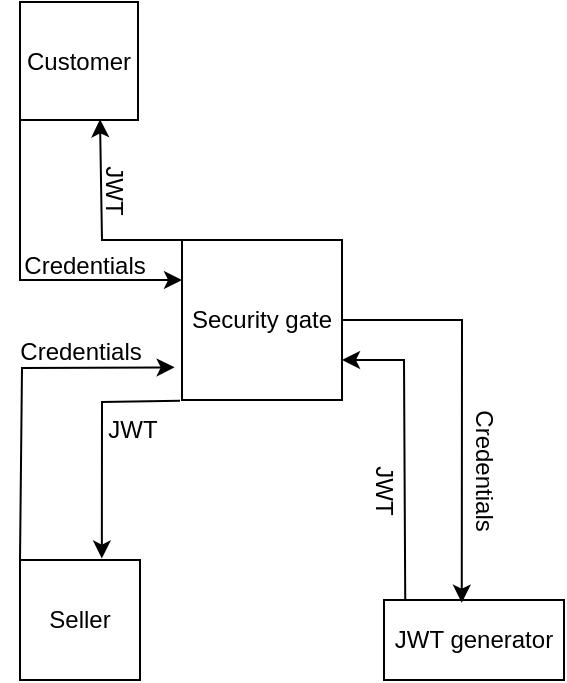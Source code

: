 <mxfile version="22.1.18" type="github">
  <diagram name="Page-1" id="cEQRYgmiVeUCH-sJrGeN">
    <mxGraphModel dx="1257" dy="723" grid="1" gridSize="10" guides="1" tooltips="1" connect="1" arrows="1" fold="1" page="1" pageScale="1" pageWidth="850" pageHeight="1100" background="none" math="0" shadow="0">
      <root>
        <mxCell id="0" />
        <mxCell id="1" parent="0" />
        <mxCell id="k5IAg9WQ2TLsaWOrdcvl-1" value="Customer" style="whiteSpace=wrap;html=1;aspect=fixed;" vertex="1" parent="1">
          <mxGeometry x="19" y="41" width="59" height="59" as="geometry" />
        </mxCell>
        <mxCell id="k5IAg9WQ2TLsaWOrdcvl-2" value="Seller" style="whiteSpace=wrap;html=1;aspect=fixed;" vertex="1" parent="1">
          <mxGeometry x="19" y="320" width="60" height="60" as="geometry" />
        </mxCell>
        <mxCell id="k5IAg9WQ2TLsaWOrdcvl-3" value="Security gate" style="whiteSpace=wrap;html=1;aspect=fixed;" vertex="1" parent="1">
          <mxGeometry x="100" y="160" width="80" height="80" as="geometry" />
        </mxCell>
        <mxCell id="k5IAg9WQ2TLsaWOrdcvl-8" value="JWT generator" style="rounded=0;whiteSpace=wrap;html=1;" vertex="1" parent="1">
          <mxGeometry x="201" y="340" width="90" height="40" as="geometry" />
        </mxCell>
        <mxCell id="k5IAg9WQ2TLsaWOrdcvl-9" value="" style="endArrow=classic;html=1;rounded=0;entryX=0.432;entryY=0.034;entryDx=0;entryDy=0;exitX=1;exitY=0.5;exitDx=0;exitDy=0;entryPerimeter=0;" edge="1" parent="1" source="k5IAg9WQ2TLsaWOrdcvl-3" target="k5IAg9WQ2TLsaWOrdcvl-8">
          <mxGeometry width="50" height="50" relative="1" as="geometry">
            <mxPoint x="184.01" y="216.55" as="sourcePoint" />
            <mxPoint x="191.1" y="340" as="targetPoint" />
            <Array as="points">
              <mxPoint x="240" y="200" />
            </Array>
          </mxGeometry>
        </mxCell>
        <mxCell id="k5IAg9WQ2TLsaWOrdcvl-10" value="" style="endArrow=classic;html=1;rounded=0;entryX=-0.046;entryY=0.796;entryDx=0;entryDy=0;entryPerimeter=0;" edge="1" parent="1" target="k5IAg9WQ2TLsaWOrdcvl-3">
          <mxGeometry width="50" height="50" relative="1" as="geometry">
            <mxPoint x="19" y="320" as="sourcePoint" />
            <mxPoint x="69" y="270" as="targetPoint" />
            <Array as="points">
              <mxPoint x="20" y="224" />
            </Array>
          </mxGeometry>
        </mxCell>
        <mxCell id="k5IAg9WQ2TLsaWOrdcvl-11" value="Credentials" style="text;html=1;align=center;verticalAlign=middle;resizable=0;points=[];autosize=1;strokeColor=none;fillColor=none;" vertex="1" parent="1">
          <mxGeometry x="9" y="201" width="80" height="30" as="geometry" />
        </mxCell>
        <mxCell id="k5IAg9WQ2TLsaWOrdcvl-12" value="" style="endArrow=classic;html=1;rounded=0;entryX=0.682;entryY=-0.012;entryDx=0;entryDy=0;entryPerimeter=0;exitX=0.98;exitY=0.011;exitDx=0;exitDy=0;exitPerimeter=0;" edge="1" parent="1" source="k5IAg9WQ2TLsaWOrdcvl-13" target="k5IAg9WQ2TLsaWOrdcvl-2">
          <mxGeometry width="50" height="50" relative="1" as="geometry">
            <mxPoint x="50" y="300" as="sourcePoint" />
            <mxPoint x="100" y="250" as="targetPoint" />
            <Array as="points">
              <mxPoint x="60" y="241" />
            </Array>
          </mxGeometry>
        </mxCell>
        <mxCell id="k5IAg9WQ2TLsaWOrdcvl-13" value="JWT" style="text;html=1;align=center;verticalAlign=middle;resizable=0;points=[];autosize=1;strokeColor=none;fillColor=none;" vertex="1" parent="1">
          <mxGeometry x="50" y="240" width="50" height="30" as="geometry" />
        </mxCell>
        <mxCell id="k5IAg9WQ2TLsaWOrdcvl-14" value="Credentials" style="text;html=1;align=center;verticalAlign=middle;resizable=0;points=[];autosize=1;strokeColor=none;fillColor=none;rotation=90;" vertex="1" parent="1">
          <mxGeometry x="211" y="260" width="80" height="30" as="geometry" />
        </mxCell>
        <mxCell id="k5IAg9WQ2TLsaWOrdcvl-15" value="" style="endArrow=classic;html=1;rounded=0;entryX=1;entryY=0.75;entryDx=0;entryDy=0;exitX=0.118;exitY=-0.001;exitDx=0;exitDy=0;exitPerimeter=0;" edge="1" parent="1" source="k5IAg9WQ2TLsaWOrdcvl-8" target="k5IAg9WQ2TLsaWOrdcvl-3">
          <mxGeometry width="50" height="50" relative="1" as="geometry">
            <mxPoint x="161" y="310" as="sourcePoint" />
            <mxPoint x="181" y="240" as="targetPoint" />
            <Array as="points">
              <mxPoint x="211" y="220" />
            </Array>
          </mxGeometry>
        </mxCell>
        <mxCell id="k5IAg9WQ2TLsaWOrdcvl-16" value="JWT" style="text;html=1;align=center;verticalAlign=middle;resizable=0;points=[];autosize=1;strokeColor=none;fillColor=none;rotation=90;" vertex="1" parent="1">
          <mxGeometry x="176" y="270" width="50" height="30" as="geometry" />
        </mxCell>
        <mxCell id="k5IAg9WQ2TLsaWOrdcvl-19" value="" style="endArrow=classic;html=1;rounded=0;entryX=0;entryY=0.25;entryDx=0;entryDy=0;exitX=0;exitY=1;exitDx=0;exitDy=0;" edge="1" parent="1" source="k5IAg9WQ2TLsaWOrdcvl-1" target="k5IAg9WQ2TLsaWOrdcvl-3">
          <mxGeometry width="50" height="50" relative="1" as="geometry">
            <mxPoint x="19" y="166" as="sourcePoint" />
            <mxPoint x="69" y="110" as="targetPoint" />
            <Array as="points">
              <mxPoint x="19" y="180" />
            </Array>
          </mxGeometry>
        </mxCell>
        <mxCell id="k5IAg9WQ2TLsaWOrdcvl-21" value="" style="endArrow=classic;html=1;rounded=0;exitX=0;exitY=0;exitDx=0;exitDy=0;entryX=0.678;entryY=0.994;entryDx=0;entryDy=0;entryPerimeter=0;" edge="1" parent="1" source="k5IAg9WQ2TLsaWOrdcvl-3" target="k5IAg9WQ2TLsaWOrdcvl-1">
          <mxGeometry width="50" height="50" relative="1" as="geometry">
            <mxPoint x="70" y="160" as="sourcePoint" />
            <mxPoint x="70" y="100" as="targetPoint" />
            <Array as="points">
              <mxPoint x="60" y="160" />
            </Array>
          </mxGeometry>
        </mxCell>
        <mxCell id="k5IAg9WQ2TLsaWOrdcvl-23" value="Credentials" style="text;html=1;align=center;verticalAlign=middle;resizable=0;points=[];autosize=1;strokeColor=none;fillColor=none;" vertex="1" parent="1">
          <mxGeometry x="11" y="158" width="80" height="30" as="geometry" />
        </mxCell>
        <mxCell id="k5IAg9WQ2TLsaWOrdcvl-25" value="JWT" style="text;html=1;align=center;verticalAlign=middle;resizable=0;points=[];autosize=1;strokeColor=none;fillColor=none;rotation=90;" vertex="1" parent="1">
          <mxGeometry x="41" y="120" width="50" height="30" as="geometry" />
        </mxCell>
      </root>
    </mxGraphModel>
  </diagram>
</mxfile>
